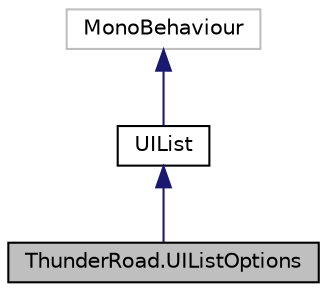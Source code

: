 digraph "ThunderRoad.UIListOptions"
{
 // LATEX_PDF_SIZE
  edge [fontname="Helvetica",fontsize="10",labelfontname="Helvetica",labelfontsize="10"];
  node [fontname="Helvetica",fontsize="10",shape=record];
  Node1 [label="ThunderRoad.UIListOptions",height=0.2,width=0.4,color="black", fillcolor="grey75", style="filled", fontcolor="black",tooltip="Class UIListOptions. Implements the ThunderRoad.UIList"];
  Node2 -> Node1 [dir="back",color="midnightblue",fontsize="10",style="solid",fontname="Helvetica"];
  Node2 [label="UIList",height=0.2,width=0.4,color="black", fillcolor="white", style="filled",URL="$class_thunder_road_1_1_u_i_list.html",tooltip="Class UIList. Implements the UnityEngine.MonoBehaviour"];
  Node3 -> Node2 [dir="back",color="midnightblue",fontsize="10",style="solid",fontname="Helvetica"];
  Node3 [label="MonoBehaviour",height=0.2,width=0.4,color="grey75", fillcolor="white", style="filled",tooltip=" "];
}
